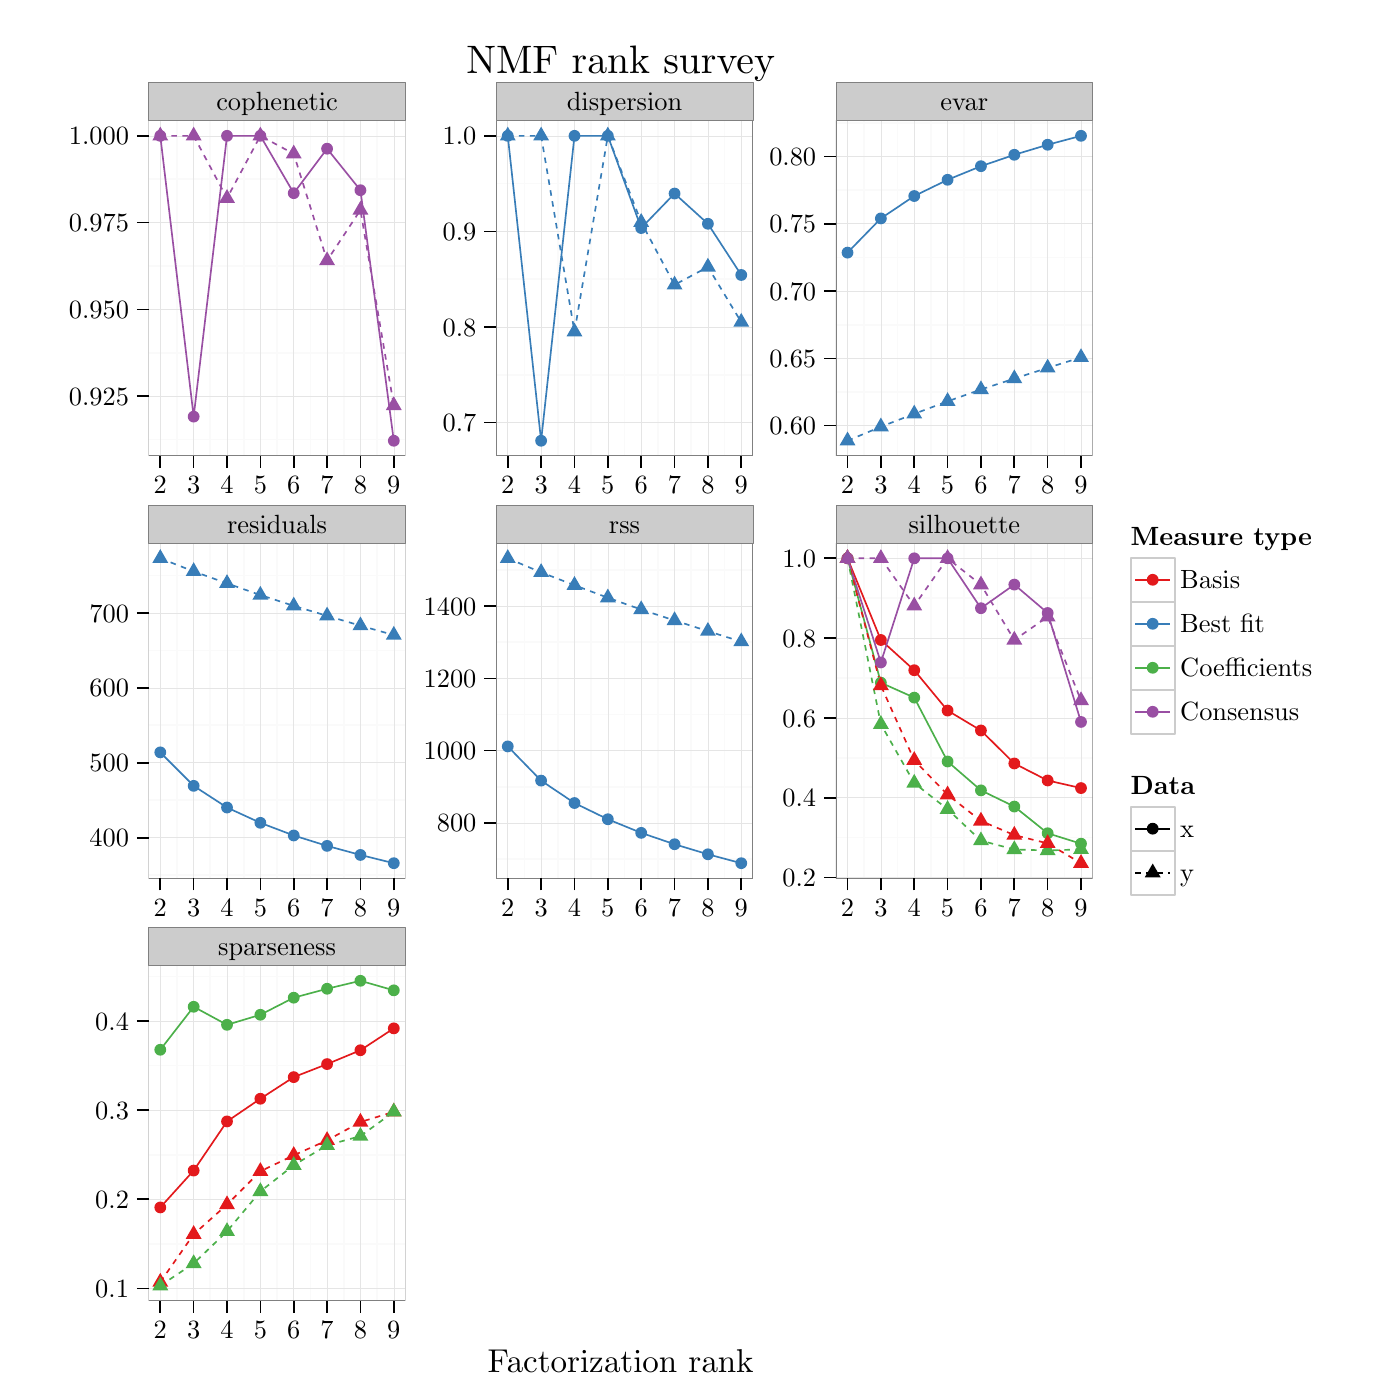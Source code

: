 % Created by tikzDevice version 0.7.0 on 2015-01-20 21:54:07
% !TEX encoding = UTF-8 Unicode
\documentclass[11pt]{memoir}
\nonstopmode

\usepackage{tikz}

\usepackage[active,tightpage,psfixbb]{preview}

\PreviewEnvironment{pgfpicture}

\setlength\PreviewBorder{0pt}

\usepackage{amsmath}
\newcommand{\SweaveOpts}[1]{}  % do not interfere with LaTeX
\newcommand{\SweaveInput}[1]{} % because they are not real TeX commands
\newcommand{\Sexpr}[1]{}       % will only be parsed by R


\usepackage{geometry}
\usepackage{amsmath}
\usepackage{lscape}
\geometry{verbose,tmargin=2.5cm,bmargin=2.5cm,lmargin=2.5cm,rmargin=2.5cm}


\begin{document}

\begin{tikzpicture}[x=1pt,y=1pt]
\definecolor[named]{fillColor}{rgb}{1.00,1.00,1.00}
\path[use as bounding box,fill=fillColor,fill opacity=0.00] (0,0) rectangle (505.89,505.89);
\begin{scope}
\path[clip] (  0.00,  0.00) rectangle (505.89,505.89);
\definecolor[named]{drawColor}{rgb}{1.00,1.00,1.00}
\definecolor[named]{fillColor}{rgb}{1.00,1.00,1.00}

\path[draw=drawColor,line width= 0.6pt,line join=round,line cap=round,fill=fillColor] (  0.00,  0.00) rectangle (505.89,505.89);
\end{scope}
\begin{scope}
\path[clip] ( 53.70,341.12) rectangle (146.51,462.31);
\definecolor[named]{fillColor}{rgb}{1.00,1.00,1.00}

\path[fill=fillColor] ( 53.70,341.12) rectangle (146.51,462.31);
\definecolor[named]{drawColor}{rgb}{0.98,0.98,0.98}

\path[draw=drawColor,line width= 0.6pt,line join=round] ( 53.70,347.02) --
	(146.51,347.02);

\path[draw=drawColor,line width= 0.6pt,line join=round] ( 53.70,378.39) --
	(146.51,378.39);

\path[draw=drawColor,line width= 0.6pt,line join=round] ( 53.70,409.75) --
	(146.51,409.75);

\path[draw=drawColor,line width= 0.6pt,line join=round] ( 53.70,441.12) --
	(146.51,441.12);

\path[draw=drawColor,line width= 0.6pt,line join=round] ( 63.95,341.12) --
	( 63.95,462.31);

\path[draw=drawColor,line width= 0.6pt,line join=round] ( 76.00,341.12) --
	( 76.00,462.31);

\path[draw=drawColor,line width= 0.6pt,line join=round] ( 88.06,341.12) --
	( 88.06,462.31);

\path[draw=drawColor,line width= 0.6pt,line join=round] (100.11,341.12) --
	(100.11,462.31);

\path[draw=drawColor,line width= 0.6pt,line join=round] (112.16,341.12) --
	(112.16,462.31);

\path[draw=drawColor,line width= 0.6pt,line join=round] (124.22,341.12) --
	(124.22,462.31);

\path[draw=drawColor,line width= 0.6pt,line join=round] (136.27,341.12) --
	(136.27,462.31);
\definecolor[named]{drawColor}{rgb}{0.90,0.90,0.90}

\path[draw=drawColor,line width= 0.2pt,line join=round] ( 53.70,362.70) --
	(146.51,362.70);

\path[draw=drawColor,line width= 0.2pt,line join=round] ( 53.70,394.07) --
	(146.51,394.07);

\path[draw=drawColor,line width= 0.2pt,line join=round] ( 53.70,425.44) --
	(146.51,425.44);

\path[draw=drawColor,line width= 0.2pt,line join=round] ( 53.70,456.80) --
	(146.51,456.80);

\path[draw=drawColor,line width= 0.2pt,line join=round] ( 57.92,341.12) --
	( 57.92,462.31);

\path[draw=drawColor,line width= 0.2pt,line join=round] ( 69.98,341.12) --
	( 69.98,462.31);

\path[draw=drawColor,line width= 0.2pt,line join=round] ( 82.03,341.12) --
	( 82.03,462.31);

\path[draw=drawColor,line width= 0.2pt,line join=round] ( 94.08,341.12) --
	( 94.08,462.31);

\path[draw=drawColor,line width= 0.2pt,line join=round] (106.14,341.12) --
	(106.14,462.31);

\path[draw=drawColor,line width= 0.2pt,line join=round] (118.19,341.12) --
	(118.19,462.31);

\path[draw=drawColor,line width= 0.2pt,line join=round] (130.24,341.12) --
	(130.24,462.31);

\path[draw=drawColor,line width= 0.2pt,line join=round] (142.30,341.12) --
	(142.30,462.31);
\definecolor[named]{drawColor}{rgb}{0.60,0.31,0.64}

\path[draw=drawColor,line width= 0.6pt,line join=round] ( 57.92,456.80) --
	( 69.98,355.34) --
	( 82.03,456.80) --
	( 94.08,456.80) --
	(106.14,436.08) --
	(118.19,452.15) --
	(130.24,437.15) --
	(142.30,346.62);

\path[draw=drawColor,line width= 0.6pt,dash pattern=on 2pt off 2pt ,line join=round] ( 57.92,456.80) --
	( 69.98,456.80) --
	( 82.03,434.25) --
	( 94.08,456.80) --
	(106.14,450.30) --
	(118.19,411.73) --
	(130.24,429.99) --
	(142.30,359.37);
\definecolor[named]{fillColor}{rgb}{0.60,0.31,0.64}

\path[fill=fillColor] ( 57.92,456.80) circle (  2.13);

\path[fill=fillColor] ( 69.98,355.34) circle (  2.13);

\path[fill=fillColor] ( 82.03,456.80) circle (  2.13);

\path[fill=fillColor] ( 94.08,456.80) circle (  2.13);

\path[fill=fillColor] (106.14,436.08) circle (  2.13);

\path[fill=fillColor] (118.19,452.15) circle (  2.13);

\path[fill=fillColor] (130.24,437.15) circle (  2.13);

\path[fill=fillColor] (142.30,346.62) circle (  2.13);

\path[fill=fillColor] ( 57.92,460.12) --
	( 60.80,455.14) --
	( 55.05,455.14) --
	cycle;

\path[fill=fillColor] ( 69.98,460.12) --
	( 72.85,455.14) --
	( 67.10,455.14) --
	cycle;

\path[fill=fillColor] ( 82.03,437.57) --
	( 84.90,432.59) --
	( 79.15,432.59) --
	cycle;

\path[fill=fillColor] ( 94.08,460.12) --
	( 96.96,455.14) --
	( 91.21,455.14) --
	cycle;

\path[fill=fillColor] (106.14,453.62) --
	(109.01,448.64) --
	(103.26,448.64) --
	cycle;

\path[fill=fillColor] (118.19,415.05) --
	(121.06,410.07) --
	(115.31,410.07) --
	cycle;

\path[fill=fillColor] (130.24,433.31) --
	(133.12,428.33) --
	(127.37,428.33) --
	cycle;

\path[fill=fillColor] (142.30,362.69) --
	(145.17,357.71) --
	(139.42,357.71) --
	cycle;
\definecolor[named]{drawColor}{rgb}{0.50,0.50,0.50}

\path[draw=drawColor,line width= 0.6pt,line join=round,line cap=round] ( 53.70,341.12) rectangle (146.51,462.31);
\end{scope}
\begin{scope}
\path[clip] (179.26,341.12) rectangle (272.07,462.31);
\definecolor[named]{fillColor}{rgb}{1.00,1.00,1.00}

\path[fill=fillColor] (179.26,341.12) rectangle (272.07,462.31);
\definecolor[named]{drawColor}{rgb}{0.98,0.98,0.98}

\path[draw=drawColor,line width= 0.6pt,line join=round] (179.26,370.45) --
	(272.07,370.45);

\path[draw=drawColor,line width= 0.6pt,line join=round] (179.26,404.99) --
	(272.07,404.99);

\path[draw=drawColor,line width= 0.6pt,line join=round] (179.26,439.53) --
	(272.07,439.53);

\path[draw=drawColor,line width= 0.6pt,line join=round] (189.51,341.12) --
	(189.51,462.31);

\path[draw=drawColor,line width= 0.6pt,line join=round] (201.56,341.12) --
	(201.56,462.31);

\path[draw=drawColor,line width= 0.6pt,line join=round] (213.61,341.12) --
	(213.61,462.31);

\path[draw=drawColor,line width= 0.6pt,line join=round] (225.67,341.12) --
	(225.67,462.31);

\path[draw=drawColor,line width= 0.6pt,line join=round] (237.72,341.12) --
	(237.72,462.31);

\path[draw=drawColor,line width= 0.6pt,line join=round] (249.77,341.12) --
	(249.77,462.31);

\path[draw=drawColor,line width= 0.6pt,line join=round] (261.83,341.12) --
	(261.83,462.31);
\definecolor[named]{drawColor}{rgb}{0.90,0.90,0.90}

\path[draw=drawColor,line width= 0.2pt,line join=round] (179.26,353.18) --
	(272.07,353.18);

\path[draw=drawColor,line width= 0.2pt,line join=round] (179.26,387.72) --
	(272.07,387.72);

\path[draw=drawColor,line width= 0.2pt,line join=round] (179.26,422.26) --
	(272.07,422.26);

\path[draw=drawColor,line width= 0.2pt,line join=round] (179.26,456.80) --
	(272.07,456.80);

\path[draw=drawColor,line width= 0.2pt,line join=round] (183.48,341.12) --
	(183.48,462.31);

\path[draw=drawColor,line width= 0.2pt,line join=round] (195.53,341.12) --
	(195.53,462.31);

\path[draw=drawColor,line width= 0.2pt,line join=round] (207.59,341.12) --
	(207.59,462.31);

\path[draw=drawColor,line width= 0.2pt,line join=round] (219.64,341.12) --
	(219.64,462.31);

\path[draw=drawColor,line width= 0.2pt,line join=round] (231.69,341.12) --
	(231.69,462.31);

\path[draw=drawColor,line width= 0.2pt,line join=round] (243.75,341.12) --
	(243.75,462.31);

\path[draw=drawColor,line width= 0.2pt,line join=round] (255.80,341.12) --
	(255.80,462.31);

\path[draw=drawColor,line width= 0.2pt,line join=round] (267.85,341.12) --
	(267.85,462.31);
\definecolor[named]{drawColor}{rgb}{0.22,0.49,0.72}

\path[draw=drawColor,line width= 0.6pt,line join=round] (183.48,456.80) --
	(195.53,346.62) --
	(207.59,456.80) --
	(219.64,456.80) --
	(231.69,423.48) --
	(243.75,435.95) --
	(255.80,425.02) --
	(267.85,406.52);

\path[draw=drawColor,line width= 0.6pt,dash pattern=on 2pt off 2pt ,line join=round] (183.48,456.80) --
	(195.53,456.80) --
	(207.59,385.99) --
	(219.64,456.80) --
	(231.69,425.58) --
	(243.75,402.95) --
	(255.80,409.43) --
	(267.85,389.49);
\definecolor[named]{fillColor}{rgb}{0.22,0.49,0.72}

\path[fill=fillColor] (183.48,456.80) circle (  2.13);

\path[fill=fillColor] (195.53,346.62) circle (  2.13);

\path[fill=fillColor] (207.59,456.80) circle (  2.13);

\path[fill=fillColor] (219.64,456.80) circle (  2.13);

\path[fill=fillColor] (231.69,423.48) circle (  2.13);

\path[fill=fillColor] (243.75,435.95) circle (  2.13);

\path[fill=fillColor] (255.80,425.02) circle (  2.13);

\path[fill=fillColor] (267.85,406.52) circle (  2.13);

\path[fill=fillColor] (183.48,460.12) --
	(186.36,455.14) --
	(180.61,455.14) --
	cycle;

\path[fill=fillColor] (195.53,460.12) --
	(198.41,455.14) --
	(192.66,455.14) --
	cycle;

\path[fill=fillColor] (207.59,389.31) --
	(210.46,384.33) --
	(204.71,384.33) --
	cycle;

\path[fill=fillColor] (219.64,460.12) --
	(222.52,455.14) --
	(216.77,455.14) --
	cycle;

\path[fill=fillColor] (231.69,428.90) --
	(234.57,423.92) --
	(228.82,423.92) --
	cycle;

\path[fill=fillColor] (243.75,406.27) --
	(246.62,401.29) --
	(240.87,401.29) --
	cycle;

\path[fill=fillColor] (255.80,412.75) --
	(258.68,407.77) --
	(252.93,407.77) --
	cycle;

\path[fill=fillColor] (267.85,392.81) --
	(270.73,387.83) --
	(264.98,387.83) --
	cycle;
\definecolor[named]{drawColor}{rgb}{0.50,0.50,0.50}

\path[draw=drawColor,line width= 0.6pt,line join=round,line cap=round] (179.26,341.12) rectangle (272.07,462.31);
\end{scope}
\begin{scope}
\path[clip] (302.03,341.12) rectangle (394.84,462.31);
\definecolor[named]{fillColor}{rgb}{1.00,1.00,1.00}

\path[fill=fillColor] (302.03,341.12) rectangle (394.84,462.31);
\definecolor[named]{drawColor}{rgb}{0.98,0.98,0.98}

\path[draw=drawColor,line width= 0.6pt,line join=round] (302.03,364.23) --
	(394.84,364.23);

\path[draw=drawColor,line width= 0.6pt,line join=round] (302.03,388.56) --
	(394.84,388.56);

\path[draw=drawColor,line width= 0.6pt,line join=round] (302.03,412.89) --
	(394.84,412.89);

\path[draw=drawColor,line width= 0.6pt,line join=round] (302.03,437.21) --
	(394.84,437.21);

\path[draw=drawColor,line width= 0.6pt,line join=round] (302.03,461.54) --
	(394.84,461.54);

\path[draw=drawColor,line width= 0.6pt,line join=round] (312.28,341.12) --
	(312.28,462.31);

\path[draw=drawColor,line width= 0.6pt,line join=round] (324.33,341.12) --
	(324.33,462.31);

\path[draw=drawColor,line width= 0.6pt,line join=round] (336.38,341.12) --
	(336.38,462.31);

\path[draw=drawColor,line width= 0.6pt,line join=round] (348.44,341.12) --
	(348.44,462.31);

\path[draw=drawColor,line width= 0.6pt,line join=round] (360.49,341.12) --
	(360.49,462.31);

\path[draw=drawColor,line width= 0.6pt,line join=round] (372.54,341.12) --
	(372.54,462.31);

\path[draw=drawColor,line width= 0.6pt,line join=round] (384.60,341.12) --
	(384.60,462.31);
\definecolor[named]{drawColor}{rgb}{0.90,0.90,0.90}

\path[draw=drawColor,line width= 0.2pt,line join=round] (302.03,352.07) --
	(394.84,352.07);

\path[draw=drawColor,line width= 0.2pt,line join=round] (302.03,376.40) --
	(394.84,376.40);

\path[draw=drawColor,line width= 0.2pt,line join=round] (302.03,400.72) --
	(394.84,400.72);

\path[draw=drawColor,line width= 0.2pt,line join=round] (302.03,425.05) --
	(394.84,425.05);

\path[draw=drawColor,line width= 0.2pt,line join=round] (302.03,449.38) --
	(394.84,449.38);

\path[draw=drawColor,line width= 0.2pt,line join=round] (306.25,341.12) --
	(306.25,462.31);

\path[draw=drawColor,line width= 0.2pt,line join=round] (318.30,341.12) --
	(318.30,462.31);

\path[draw=drawColor,line width= 0.2pt,line join=round] (330.36,341.12) --
	(330.36,462.31);

\path[draw=drawColor,line width= 0.2pt,line join=round] (342.41,341.12) --
	(342.41,462.31);

\path[draw=drawColor,line width= 0.2pt,line join=round] (354.46,341.12) --
	(354.46,462.31);

\path[draw=drawColor,line width= 0.2pt,line join=round] (366.52,341.12) --
	(366.52,462.31);

\path[draw=drawColor,line width= 0.2pt,line join=round] (378.57,341.12) --
	(378.57,462.31);

\path[draw=drawColor,line width= 0.2pt,line join=round] (390.62,341.12) --
	(390.62,462.31);
\definecolor[named]{drawColor}{rgb}{0.22,0.49,0.72}

\path[draw=drawColor,line width= 0.6pt,line join=round] (306.25,414.60) --
	(318.30,426.96) --
	(330.36,435.05) --
	(342.41,440.92) --
	(354.46,445.83) --
	(366.52,449.95) --
	(378.57,453.58) --
	(390.62,456.80);

\path[draw=drawColor,line width= 0.6pt,dash pattern=on 2pt off 2pt ,line join=round] (306.25,346.62) --
	(318.30,351.69) --
	(330.36,356.34) --
	(342.41,360.87) --
	(354.46,365.13) --
	(366.52,369.08) --
	(378.57,372.95) --
	(390.62,376.73);
\definecolor[named]{fillColor}{rgb}{0.22,0.49,0.72}

\path[fill=fillColor] (306.25,414.60) circle (  2.13);

\path[fill=fillColor] (318.30,426.96) circle (  2.13);

\path[fill=fillColor] (330.36,435.05) circle (  2.13);

\path[fill=fillColor] (342.41,440.92) circle (  2.13);

\path[fill=fillColor] (354.46,445.83) circle (  2.13);

\path[fill=fillColor] (366.52,449.95) circle (  2.13);

\path[fill=fillColor] (378.57,453.58) circle (  2.13);

\path[fill=fillColor] (390.62,456.80) circle (  2.13);

\path[fill=fillColor] (306.25,349.94) --
	(309.12,344.97) --
	(303.38,344.97) --
	cycle;

\path[fill=fillColor] (318.30,355.01) --
	(321.18,350.03) --
	(315.43,350.03) --
	cycle;

\path[fill=fillColor] (330.36,359.66) --
	(333.23,354.68) --
	(327.48,354.68) --
	cycle;

\path[fill=fillColor] (342.41,364.19) --
	(345.28,359.21) --
	(339.54,359.21) --
	cycle;

\path[fill=fillColor] (354.46,368.45) --
	(357.34,363.47) --
	(351.59,363.47) --
	cycle;

\path[fill=fillColor] (366.52,372.40) --
	(369.39,367.42) --
	(363.64,367.42) --
	cycle;

\path[fill=fillColor] (378.57,376.27) --
	(381.44,371.29) --
	(375.70,371.29) --
	cycle;

\path[fill=fillColor] (390.62,380.05) --
	(393.50,375.08) --
	(387.75,375.08) --
	cycle;
\definecolor[named]{drawColor}{rgb}{0.50,0.50,0.50}

\path[draw=drawColor,line width= 0.6pt,line join=round,line cap=round] (302.03,341.12) rectangle (394.84,462.31);
\end{scope}
\begin{scope}
\path[clip] ( 53.70,188.46) rectangle (146.51,309.65);
\definecolor[named]{fillColor}{rgb}{1.00,1.00,1.00}

\path[fill=fillColor] ( 53.70,188.46) rectangle (146.51,309.65);
\definecolor[named]{drawColor}{rgb}{0.98,0.98,0.98}

\path[draw=drawColor,line width= 0.6pt,line join=round] ( 53.70,189.65) --
	(146.51,189.65);

\path[draw=drawColor,line width= 0.6pt,line join=round] ( 53.70,216.72) --
	(146.51,216.72);

\path[draw=drawColor,line width= 0.6pt,line join=round] ( 53.70,243.80) --
	(146.51,243.80);

\path[draw=drawColor,line width= 0.6pt,line join=round] ( 53.70,270.87) --
	(146.51,270.87);

\path[draw=drawColor,line width= 0.6pt,line join=round] ( 53.70,297.95) --
	(146.51,297.95);

\path[draw=drawColor,line width= 0.6pt,line join=round] ( 63.95,188.46) --
	( 63.95,309.65);

\path[draw=drawColor,line width= 0.6pt,line join=round] ( 76.00,188.46) --
	( 76.00,309.65);

\path[draw=drawColor,line width= 0.6pt,line join=round] ( 88.06,188.46) --
	( 88.06,309.65);

\path[draw=drawColor,line width= 0.6pt,line join=round] (100.11,188.46) --
	(100.11,309.65);

\path[draw=drawColor,line width= 0.6pt,line join=round] (112.16,188.46) --
	(112.16,309.65);

\path[draw=drawColor,line width= 0.6pt,line join=round] (124.22,188.46) --
	(124.22,309.65);

\path[draw=drawColor,line width= 0.6pt,line join=round] (136.27,188.46) --
	(136.27,309.65);
\definecolor[named]{drawColor}{rgb}{0.90,0.90,0.90}

\path[draw=drawColor,line width= 0.2pt,line join=round] ( 53.70,203.18) --
	(146.51,203.18);

\path[draw=drawColor,line width= 0.2pt,line join=round] ( 53.70,230.26) --
	(146.51,230.26);

\path[draw=drawColor,line width= 0.2pt,line join=round] ( 53.70,257.34) --
	(146.51,257.34);

\path[draw=drawColor,line width= 0.2pt,line join=round] ( 53.70,284.41) --
	(146.51,284.41);

\path[draw=drawColor,line width= 0.2pt,line join=round] ( 57.92,188.46) --
	( 57.92,309.65);

\path[draw=drawColor,line width= 0.2pt,line join=round] ( 69.98,188.46) --
	( 69.98,309.65);

\path[draw=drawColor,line width= 0.2pt,line join=round] ( 82.03,188.46) --
	( 82.03,309.65);

\path[draw=drawColor,line width= 0.2pt,line join=round] ( 94.08,188.46) --
	( 94.08,309.65);

\path[draw=drawColor,line width= 0.2pt,line join=round] (106.14,188.46) --
	(106.14,309.65);

\path[draw=drawColor,line width= 0.2pt,line join=round] (118.19,188.46) --
	(118.19,309.65);

\path[draw=drawColor,line width= 0.2pt,line join=round] (130.24,188.46) --
	(130.24,309.65);

\path[draw=drawColor,line width= 0.2pt,line join=round] (142.30,188.46) --
	(142.30,309.65);
\definecolor[named]{drawColor}{rgb}{0.22,0.49,0.72}

\path[draw=drawColor,line width= 0.6pt,line join=round] ( 57.92,234.02) --
	( 69.98,221.92) --
	( 82.03,214.09) --
	( 94.08,208.56) --
	(106.14,203.99) --
	(118.19,200.23) --
	(130.24,196.95) --
	(142.30,193.97);

\path[draw=drawColor,line width= 0.6pt,dash pattern=on 2pt off 2pt ,line join=round] ( 57.92,304.14) --
	( 69.98,299.41) --
	( 82.03,295.09) --
	( 94.08,290.87) --
	(106.14,286.96) --
	(118.19,283.36) --
	(130.24,279.81) --
	(142.30,276.41);
\definecolor[named]{fillColor}{rgb}{0.22,0.49,0.72}

\path[fill=fillColor] ( 57.92,234.02) circle (  2.13);

\path[fill=fillColor] ( 69.98,221.92) circle (  2.13);

\path[fill=fillColor] ( 82.03,214.09) circle (  2.13);

\path[fill=fillColor] ( 94.08,208.56) circle (  2.13);

\path[fill=fillColor] (106.14,203.99) circle (  2.13);

\path[fill=fillColor] (118.19,200.23) circle (  2.13);

\path[fill=fillColor] (130.24,196.95) circle (  2.13);

\path[fill=fillColor] (142.30,193.97) circle (  2.13);

\path[fill=fillColor] ( 57.92,307.46) --
	( 60.80,302.48) --
	( 55.05,302.48) --
	cycle;

\path[fill=fillColor] ( 69.98,302.73) --
	( 72.85,297.75) --
	( 67.10,297.75) --
	cycle;

\path[fill=fillColor] ( 82.03,298.41) --
	( 84.90,293.43) --
	( 79.15,293.43) --
	cycle;

\path[fill=fillColor] ( 94.08,294.19) --
	( 96.96,289.21) --
	( 91.21,289.21) --
	cycle;

\path[fill=fillColor] (106.14,290.28) --
	(109.01,285.30) --
	(103.26,285.30) --
	cycle;

\path[fill=fillColor] (118.19,286.68) --
	(121.06,281.70) --
	(115.31,281.70) --
	cycle;

\path[fill=fillColor] (130.24,283.13) --
	(133.12,278.15) --
	(127.37,278.15) --
	cycle;

\path[fill=fillColor] (142.30,279.73) --
	(145.17,274.75) --
	(139.42,274.75) --
	cycle;
\definecolor[named]{drawColor}{rgb}{0.50,0.50,0.50}

\path[draw=drawColor,line width= 0.6pt,line join=round,line cap=round] ( 53.70,188.46) rectangle (146.51,309.65);
\end{scope}
\begin{scope}
\path[clip] (179.26,188.46) rectangle (272.07,309.65);
\definecolor[named]{fillColor}{rgb}{1.00,1.00,1.00}

\path[fill=fillColor] (179.26,188.46) rectangle (272.07,309.65);
\definecolor[named]{drawColor}{rgb}{0.98,0.98,0.98}

\path[draw=drawColor,line width= 0.6pt,line join=round] (179.26,195.48) --
	(272.07,195.48);

\path[draw=drawColor,line width= 0.6pt,line join=round] (179.26,221.60) --
	(272.07,221.60);

\path[draw=drawColor,line width= 0.6pt,line join=round] (179.26,247.71) --
	(272.07,247.71);

\path[draw=drawColor,line width= 0.6pt,line join=round] (179.26,273.83) --
	(272.07,273.83);

\path[draw=drawColor,line width= 0.6pt,line join=round] (179.26,299.94) --
	(272.07,299.94);

\path[draw=drawColor,line width= 0.6pt,line join=round] (189.51,188.46) --
	(189.51,309.65);

\path[draw=drawColor,line width= 0.6pt,line join=round] (201.56,188.46) --
	(201.56,309.65);

\path[draw=drawColor,line width= 0.6pt,line join=round] (213.61,188.46) --
	(213.61,309.65);

\path[draw=drawColor,line width= 0.6pt,line join=round] (225.67,188.46) --
	(225.67,309.65);

\path[draw=drawColor,line width= 0.6pt,line join=round] (237.72,188.46) --
	(237.72,309.65);

\path[draw=drawColor,line width= 0.6pt,line join=round] (249.77,188.46) --
	(249.77,309.65);

\path[draw=drawColor,line width= 0.6pt,line join=round] (261.83,188.46) --
	(261.83,309.65);
\definecolor[named]{drawColor}{rgb}{0.90,0.90,0.90}

\path[draw=drawColor,line width= 0.2pt,line join=round] (179.26,208.54) --
	(272.07,208.54);

\path[draw=drawColor,line width= 0.2pt,line join=round] (179.26,234.65) --
	(272.07,234.65);

\path[draw=drawColor,line width= 0.2pt,line join=round] (179.26,260.77) --
	(272.07,260.77);

\path[draw=drawColor,line width= 0.2pt,line join=round] (179.26,286.88) --
	(272.07,286.88);

\path[draw=drawColor,line width= 0.2pt,line join=round] (183.48,188.46) --
	(183.48,309.65);

\path[draw=drawColor,line width= 0.2pt,line join=round] (195.53,188.46) --
	(195.53,309.65);

\path[draw=drawColor,line width= 0.2pt,line join=round] (207.59,188.46) --
	(207.59,309.65);

\path[draw=drawColor,line width= 0.2pt,line join=round] (219.64,188.46) --
	(219.64,309.65);

\path[draw=drawColor,line width= 0.2pt,line join=round] (231.69,188.46) --
	(231.69,309.65);

\path[draw=drawColor,line width= 0.2pt,line join=round] (243.75,188.46) --
	(243.75,309.65);

\path[draw=drawColor,line width= 0.2pt,line join=round] (255.80,188.46) --
	(255.80,309.65);

\path[draw=drawColor,line width= 0.2pt,line join=round] (267.85,188.46) --
	(267.85,309.65);
\definecolor[named]{drawColor}{rgb}{0.22,0.49,0.72}

\path[draw=drawColor,line width= 0.6pt,line join=round] (183.48,236.17) --
	(195.53,223.81) --
	(207.59,215.71) --
	(219.64,209.85) --
	(231.69,204.93) --
	(243.75,200.82) --
	(255.80,197.19) --
	(267.85,193.97);

\path[draw=drawColor,line width= 0.6pt,dash pattern=on 2pt off 2pt ,line join=round] (183.48,304.14) --
	(195.53,299.07) --
	(207.59,294.42) --
	(219.64,289.90) --
	(231.69,285.63) --
	(243.75,281.69) --
	(255.80,277.82) --
	(267.85,274.03);
\definecolor[named]{fillColor}{rgb}{0.22,0.49,0.72}

\path[fill=fillColor] (183.48,236.17) circle (  2.13);

\path[fill=fillColor] (195.53,223.81) circle (  2.13);

\path[fill=fillColor] (207.59,215.71) circle (  2.13);

\path[fill=fillColor] (219.64,209.85) circle (  2.13);

\path[fill=fillColor] (231.69,204.93) circle (  2.13);

\path[fill=fillColor] (243.75,200.82) circle (  2.13);

\path[fill=fillColor] (255.80,197.19) circle (  2.13);

\path[fill=fillColor] (267.85,193.97) circle (  2.13);

\path[fill=fillColor] (183.48,307.46) --
	(186.36,302.48) --
	(180.61,302.48) --
	cycle;

\path[fill=fillColor] (195.53,302.39) --
	(198.41,297.42) --
	(192.66,297.42) --
	cycle;

\path[fill=fillColor] (207.59,297.74) --
	(210.46,292.77) --
	(204.71,292.77) --
	cycle;

\path[fill=fillColor] (219.64,293.22) --
	(222.52,288.24) --
	(216.77,288.24) --
	cycle;

\path[fill=fillColor] (231.69,288.95) --
	(234.57,283.98) --
	(228.82,283.98) --
	cycle;

\path[fill=fillColor] (243.75,285.01) --
	(246.62,280.03) --
	(240.87,280.03) --
	cycle;

\path[fill=fillColor] (255.80,281.13) --
	(258.68,276.16) --
	(252.93,276.16) --
	cycle;

\path[fill=fillColor] (267.85,277.35) --
	(270.73,272.37) --
	(264.98,272.37) --
	cycle;
\definecolor[named]{drawColor}{rgb}{0.50,0.50,0.50}

\path[draw=drawColor,line width= 0.6pt,line join=round,line cap=round] (179.26,188.46) rectangle (272.07,309.65);
\end{scope}
\begin{scope}
\path[clip] (302.03,188.46) rectangle (394.84,309.65);
\definecolor[named]{fillColor}{rgb}{1.00,1.00,1.00}

\path[fill=fillColor] (302.03,188.46) rectangle (394.84,309.65);
\definecolor[named]{drawColor}{rgb}{0.98,0.98,0.98}

\path[draw=drawColor,line width= 0.6pt,line join=round] (302.03,203.20) --
	(394.84,203.20);

\path[draw=drawColor,line width= 0.6pt,line join=round] (302.03,232.04) --
	(394.84,232.04);

\path[draw=drawColor,line width= 0.6pt,line join=round] (302.03,260.88) --
	(394.84,260.88);

\path[draw=drawColor,line width= 0.6pt,line join=round] (302.03,289.72) --
	(394.84,289.72);

\path[draw=drawColor,line width= 0.6pt,line join=round] (312.28,188.46) --
	(312.28,309.65);

\path[draw=drawColor,line width= 0.6pt,line join=round] (324.33,188.46) --
	(324.33,309.65);

\path[draw=drawColor,line width= 0.6pt,line join=round] (336.38,188.46) --
	(336.38,309.65);

\path[draw=drawColor,line width= 0.6pt,line join=round] (348.44,188.46) --
	(348.44,309.65);

\path[draw=drawColor,line width= 0.6pt,line join=round] (360.49,188.46) --
	(360.49,309.65);

\path[draw=drawColor,line width= 0.6pt,line join=round] (372.54,188.46) --
	(372.54,309.65);

\path[draw=drawColor,line width= 0.6pt,line join=round] (384.60,188.46) --
	(384.60,309.65);
\definecolor[named]{drawColor}{rgb}{0.90,0.90,0.90}

\path[draw=drawColor,line width= 0.2pt,line join=round] (302.03,188.77) --
	(394.84,188.77);

\path[draw=drawColor,line width= 0.2pt,line join=round] (302.03,217.62) --
	(394.84,217.62);

\path[draw=drawColor,line width= 0.2pt,line join=round] (302.03,246.46) --
	(394.84,246.46);

\path[draw=drawColor,line width= 0.2pt,line join=round] (302.03,275.30) --
	(394.84,275.30);

\path[draw=drawColor,line width= 0.2pt,line join=round] (302.03,304.14) --
	(394.84,304.14);

\path[draw=drawColor,line width= 0.2pt,line join=round] (306.25,188.46) --
	(306.25,309.65);

\path[draw=drawColor,line width= 0.2pt,line join=round] (318.30,188.46) --
	(318.30,309.65);

\path[draw=drawColor,line width= 0.2pt,line join=round] (330.36,188.46) --
	(330.36,309.65);

\path[draw=drawColor,line width= 0.2pt,line join=round] (342.41,188.46) --
	(342.41,309.65);

\path[draw=drawColor,line width= 0.2pt,line join=round] (354.46,188.46) --
	(354.46,309.65);

\path[draw=drawColor,line width= 0.2pt,line join=round] (366.52,188.46) --
	(366.52,309.65);

\path[draw=drawColor,line width= 0.2pt,line join=round] (378.57,188.46) --
	(378.57,309.65);

\path[draw=drawColor,line width= 0.2pt,line join=round] (390.62,188.46) --
	(390.62,309.65);
\definecolor[named]{drawColor}{rgb}{0.89,0.10,0.11}

\path[draw=drawColor,line width= 0.6pt,line join=round] (306.25,304.14) --
	(318.30,274.62) --
	(330.36,263.70) --
	(342.41,249.13) --
	(354.46,241.93) --
	(366.52,230.00) --
	(378.57,223.86) --
	(390.62,221.12);
\definecolor[named]{drawColor}{rgb}{0.30,0.69,0.29}

\path[draw=drawColor,line width= 0.6pt,line join=round] (306.25,304.14) --
	(318.30,259.19) --
	(330.36,253.80) --
	(342.41,230.72) --
	(354.46,220.29) --
	(366.52,214.44) --
	(378.57,204.79) --
	(390.62,201.02);
\definecolor[named]{drawColor}{rgb}{0.60,0.31,0.64}

\path[draw=drawColor,line width= 0.6pt,line join=round] (306.25,304.14) --
	(318.30,266.51) --
	(330.36,304.14) --
	(342.41,304.14) --
	(354.46,286.11) --
	(366.52,294.64) --
	(378.57,284.38) --
	(390.62,245.01);
\definecolor[named]{drawColor}{rgb}{0.89,0.10,0.11}

\path[draw=drawColor,line width= 0.6pt,dash pattern=on 2pt off 2pt ,line join=round] (306.25,304.14) --
	(318.30,258.19) --
	(330.36,231.16) --
	(342.41,218.72) --
	(354.46,209.24) --
	(366.52,204.13) --
	(378.57,201.13) --
	(390.62,193.97);
\definecolor[named]{drawColor}{rgb}{0.30,0.69,0.29}

\path[draw=drawColor,line width= 0.6pt,dash pattern=on 2pt off 2pt ,line join=round] (306.25,304.14) --
	(318.30,244.19) --
	(330.36,222.93) --
	(342.41,213.46) --
	(354.46,202.13) --
	(366.52,198.93) --
	(378.57,198.57) --
	(390.62,198.96);
\definecolor[named]{drawColor}{rgb}{0.60,0.31,0.64}

\path[draw=drawColor,line width= 0.6pt,dash pattern=on 2pt off 2pt ,line join=round] (306.25,304.14) --
	(318.30,304.14) --
	(330.36,286.98) --
	(342.41,304.14) --
	(354.46,294.59) --
	(366.52,274.64) --
	(378.57,282.99) --
	(390.62,252.76);
\definecolor[named]{fillColor}{rgb}{0.30,0.69,0.29}

\path[fill=fillColor] (306.25,304.14) circle (  2.13);

\path[fill=fillColor] (318.30,259.19) circle (  2.13);

\path[fill=fillColor] (330.36,253.80) circle (  2.13);

\path[fill=fillColor] (342.41,230.72) circle (  2.13);

\path[fill=fillColor] (354.46,220.29) circle (  2.13);

\path[fill=fillColor] (366.52,214.44) circle (  2.13);

\path[fill=fillColor] (378.57,204.79) circle (  2.13);

\path[fill=fillColor] (390.62,201.02) circle (  2.13);
\definecolor[named]{fillColor}{rgb}{0.89,0.10,0.11}

\path[fill=fillColor] (306.25,304.14) circle (  2.13);

\path[fill=fillColor] (318.30,274.62) circle (  2.13);

\path[fill=fillColor] (330.36,263.70) circle (  2.13);

\path[fill=fillColor] (342.41,249.13) circle (  2.13);

\path[fill=fillColor] (354.46,241.93) circle (  2.13);

\path[fill=fillColor] (366.52,230.00) circle (  2.13);

\path[fill=fillColor] (378.57,223.86) circle (  2.13);

\path[fill=fillColor] (390.62,221.12) circle (  2.13);
\definecolor[named]{fillColor}{rgb}{0.60,0.31,0.64}

\path[fill=fillColor] (306.25,304.14) circle (  2.13);

\path[fill=fillColor] (318.30,266.51) circle (  2.13);

\path[fill=fillColor] (330.36,304.14) circle (  2.13);

\path[fill=fillColor] (342.41,304.14) circle (  2.13);

\path[fill=fillColor] (354.46,286.11) circle (  2.13);

\path[fill=fillColor] (366.52,294.64) circle (  2.13);

\path[fill=fillColor] (378.57,284.38) circle (  2.13);

\path[fill=fillColor] (390.62,245.01) circle (  2.13);
\definecolor[named]{fillColor}{rgb}{0.30,0.69,0.29}

\path[fill=fillColor] (306.25,307.46) --
	(309.12,302.48) --
	(303.38,302.48) --
	cycle;

\path[fill=fillColor] (318.30,247.51) --
	(321.18,242.53) --
	(315.43,242.53) --
	cycle;

\path[fill=fillColor] (330.36,226.25) --
	(333.23,221.27) --
	(327.48,221.27) --
	cycle;

\path[fill=fillColor] (342.41,216.78) --
	(345.28,211.81) --
	(339.54,211.81) --
	cycle;

\path[fill=fillColor] (354.46,205.45) --
	(357.34,200.47) --
	(351.59,200.47) --
	cycle;

\path[fill=fillColor] (366.52,202.25) --
	(369.39,197.27) --
	(363.64,197.27) --
	cycle;

\path[fill=fillColor] (378.57,201.89) --
	(381.44,196.91) --
	(375.70,196.91) --
	cycle;

\path[fill=fillColor] (390.62,202.28) --
	(393.50,197.30) --
	(387.75,197.30) --
	cycle;
\definecolor[named]{fillColor}{rgb}{0.89,0.10,0.11}

\path[fill=fillColor] (306.25,307.46) --
	(309.12,302.48) --
	(303.38,302.48) --
	cycle;

\path[fill=fillColor] (318.30,261.51) --
	(321.18,256.53) --
	(315.43,256.53) --
	cycle;

\path[fill=fillColor] (330.36,234.48) --
	(333.23,229.51) --
	(327.48,229.51) --
	cycle;

\path[fill=fillColor] (342.41,222.04) --
	(345.28,217.06) --
	(339.54,217.06) --
	cycle;

\path[fill=fillColor] (354.46,212.56) --
	(357.34,207.58) --
	(351.59,207.58) --
	cycle;

\path[fill=fillColor] (366.52,207.45) --
	(369.39,202.47) --
	(363.64,202.47) --
	cycle;

\path[fill=fillColor] (378.57,204.45) --
	(381.44,199.47) --
	(375.70,199.47) --
	cycle;

\path[fill=fillColor] (390.62,197.28) --
	(393.50,192.31) --
	(387.75,192.31) --
	cycle;
\definecolor[named]{fillColor}{rgb}{0.60,0.31,0.64}

\path[fill=fillColor] (306.25,307.46) --
	(309.12,302.48) --
	(303.38,302.48) --
	cycle;

\path[fill=fillColor] (318.30,307.46) --
	(321.18,302.48) --
	(315.43,302.48) --
	cycle;

\path[fill=fillColor] (330.36,290.30) --
	(333.23,285.32) --
	(327.48,285.32) --
	cycle;

\path[fill=fillColor] (342.41,307.46) --
	(345.28,302.48) --
	(339.54,302.48) --
	cycle;

\path[fill=fillColor] (354.46,297.91) --
	(357.34,292.93) --
	(351.59,292.93) --
	cycle;

\path[fill=fillColor] (366.52,277.96) --
	(369.39,272.98) --
	(363.64,272.98) --
	cycle;

\path[fill=fillColor] (378.57,286.31) --
	(381.44,281.33) --
	(375.70,281.33) --
	cycle;

\path[fill=fillColor] (390.62,256.07) --
	(393.50,251.10) --
	(387.75,251.10) --
	cycle;
\definecolor[named]{drawColor}{rgb}{0.50,0.50,0.50}

\path[draw=drawColor,line width= 0.6pt,line join=round,line cap=round] (302.03,188.46) rectangle (394.84,309.65);
\end{scope}
\begin{scope}
\path[clip] ( 53.70, 35.80) rectangle (146.51,156.99);
\definecolor[named]{fillColor}{rgb}{1.00,1.00,1.00}

\path[fill=fillColor] ( 53.70, 35.80) rectangle (146.51,156.99);
\definecolor[named]{drawColor}{rgb}{0.98,0.98,0.98}

\path[draw=drawColor,line width= 0.6pt,line join=round] ( 53.70, 56.41) --
	(146.51, 56.41);

\path[draw=drawColor,line width= 0.6pt,line join=round] ( 53.70, 88.63) --
	(146.51, 88.63);

\path[draw=drawColor,line width= 0.6pt,line join=round] ( 53.70,120.85) --
	(146.51,120.85);

\path[draw=drawColor,line width= 0.6pt,line join=round] ( 53.70,153.07) --
	(146.51,153.07);

\path[draw=drawColor,line width= 0.6pt,line join=round] ( 63.95, 35.80) --
	( 63.95,156.99);

\path[draw=drawColor,line width= 0.6pt,line join=round] ( 76.00, 35.80) --
	( 76.00,156.99);

\path[draw=drawColor,line width= 0.6pt,line join=round] ( 88.06, 35.80) --
	( 88.06,156.99);

\path[draw=drawColor,line width= 0.6pt,line join=round] (100.11, 35.80) --
	(100.11,156.99);

\path[draw=drawColor,line width= 0.6pt,line join=round] (112.16, 35.80) --
	(112.16,156.99);

\path[draw=drawColor,line width= 0.6pt,line join=round] (124.22, 35.80) --
	(124.22,156.99);

\path[draw=drawColor,line width= 0.6pt,line join=round] (136.27, 35.80) --
	(136.27,156.99);
\definecolor[named]{drawColor}{rgb}{0.90,0.90,0.90}

\path[draw=drawColor,line width= 0.2pt,line join=round] ( 53.70, 40.30) --
	(146.51, 40.30);

\path[draw=drawColor,line width= 0.2pt,line join=round] ( 53.70, 72.52) --
	(146.51, 72.52);

\path[draw=drawColor,line width= 0.2pt,line join=round] ( 53.70,104.74) --
	(146.51,104.74);

\path[draw=drawColor,line width= 0.2pt,line join=round] ( 53.70,136.96) --
	(146.51,136.96);

\path[draw=drawColor,line width= 0.2pt,line join=round] ( 57.92, 35.80) --
	( 57.92,156.99);

\path[draw=drawColor,line width= 0.2pt,line join=round] ( 69.98, 35.80) --
	( 69.98,156.99);

\path[draw=drawColor,line width= 0.2pt,line join=round] ( 82.03, 35.80) --
	( 82.03,156.99);

\path[draw=drawColor,line width= 0.2pt,line join=round] ( 94.08, 35.80) --
	( 94.08,156.99);

\path[draw=drawColor,line width= 0.2pt,line join=round] (106.14, 35.80) --
	(106.14,156.99);

\path[draw=drawColor,line width= 0.2pt,line join=round] (118.19, 35.80) --
	(118.19,156.99);

\path[draw=drawColor,line width= 0.2pt,line join=round] (130.24, 35.80) --
	(130.24,156.99);

\path[draw=drawColor,line width= 0.2pt,line join=round] (142.30, 35.80) --
	(142.30,156.99);
\definecolor[named]{drawColor}{rgb}{0.89,0.10,0.11}

\path[draw=drawColor,line width= 0.6pt,line join=round] ( 57.92, 69.58) --
	( 69.98, 82.91) --
	( 82.03,100.66) --
	( 94.08,108.86) --
	(106.14,116.67) --
	(118.19,121.38) --
	(130.24,126.38) --
	(142.30,134.29);
\definecolor[named]{drawColor}{rgb}{0.30,0.69,0.29}

\path[draw=drawColor,line width= 0.6pt,line join=round] ( 57.92,126.56) --
	( 69.98,142.09) --
	( 82.03,135.57) --
	( 94.08,139.20) --
	(106.14,145.37) --
	(118.19,148.60) --
	(130.24,151.48) --
	(142.30,148.03);
\definecolor[named]{drawColor}{rgb}{0.89,0.10,0.11}

\path[draw=drawColor,line width= 0.6pt,dash pattern=on 2pt off 2pt ,line join=round] ( 57.92, 42.62) --
	( 69.98, 59.88) --
	( 82.03, 70.61) --
	( 94.08, 82.64) --
	(106.14, 88.42) --
	(118.19, 93.82) --
	(130.24,100.44) --
	(142.30,104.13);
\definecolor[named]{drawColor}{rgb}{0.30,0.69,0.29}

\path[draw=drawColor,line width= 0.6pt,dash pattern=on 2pt off 2pt ,line join=round] ( 57.92, 41.31) --
	( 69.98, 49.33) --
	( 82.03, 60.94) --
	( 94.08, 75.36) --
	(106.14, 84.84) --
	(118.19, 92.05) --
	(130.24, 95.35) --
	(142.30,104.15);
\definecolor[named]{fillColor}{rgb}{0.89,0.10,0.11}

\path[fill=fillColor] ( 57.92, 69.58) circle (  2.13);

\path[fill=fillColor] ( 69.98, 82.91) circle (  2.13);

\path[fill=fillColor] ( 82.03,100.66) circle (  2.13);

\path[fill=fillColor] ( 94.08,108.86) circle (  2.13);

\path[fill=fillColor] (106.14,116.67) circle (  2.13);

\path[fill=fillColor] (118.19,121.38) circle (  2.13);

\path[fill=fillColor] (130.24,126.38) circle (  2.13);

\path[fill=fillColor] (142.30,134.29) circle (  2.13);
\definecolor[named]{fillColor}{rgb}{0.30,0.69,0.29}

\path[fill=fillColor] ( 57.92,126.56) circle (  2.13);

\path[fill=fillColor] ( 69.98,142.09) circle (  2.13);

\path[fill=fillColor] ( 82.03,135.57) circle (  2.13);

\path[fill=fillColor] ( 94.08,139.20) circle (  2.13);

\path[fill=fillColor] (106.14,145.37) circle (  2.13);

\path[fill=fillColor] (118.19,148.60) circle (  2.13);

\path[fill=fillColor] (130.24,151.48) circle (  2.13);

\path[fill=fillColor] (142.30,148.03) circle (  2.13);
\definecolor[named]{fillColor}{rgb}{0.89,0.10,0.11}

\path[fill=fillColor] ( 57.92, 45.94) --
	( 60.80, 40.96) --
	( 55.05, 40.96) --
	cycle;

\path[fill=fillColor] ( 69.98, 63.20) --
	( 72.85, 58.22) --
	( 67.10, 58.22) --
	cycle;

\path[fill=fillColor] ( 82.03, 73.93) --
	( 84.90, 68.95) --
	( 79.15, 68.95) --
	cycle;

\path[fill=fillColor] ( 94.08, 85.95) --
	( 96.96, 80.98) --
	( 91.21, 80.98) --
	cycle;

\path[fill=fillColor] (106.14, 91.74) --
	(109.01, 86.76) --
	(103.26, 86.76) --
	cycle;

\path[fill=fillColor] (118.19, 97.14) --
	(121.06, 92.16) --
	(115.31, 92.16) --
	cycle;

\path[fill=fillColor] (130.24,103.76) --
	(133.12, 98.78) --
	(127.37, 98.78) --
	cycle;

\path[fill=fillColor] (142.30,107.45) --
	(145.17,102.47) --
	(139.42,102.47) --
	cycle;
\definecolor[named]{fillColor}{rgb}{0.30,0.69,0.29}

\path[fill=fillColor] ( 57.92, 44.62) --
	( 60.80, 39.65) --
	( 55.05, 39.65) --
	cycle;

\path[fill=fillColor] ( 69.98, 52.65) --
	( 72.85, 47.67) --
	( 67.10, 47.67) --
	cycle;

\path[fill=fillColor] ( 82.03, 64.25) --
	( 84.90, 59.28) --
	( 79.15, 59.28) --
	cycle;

\path[fill=fillColor] ( 94.08, 78.68) --
	( 96.96, 73.70) --
	( 91.21, 73.70) --
	cycle;

\path[fill=fillColor] (106.14, 88.16) --
	(109.01, 83.18) --
	(103.26, 83.18) --
	cycle;

\path[fill=fillColor] (118.19, 95.37) --
	(121.06, 90.39) --
	(115.31, 90.39) --
	cycle;

\path[fill=fillColor] (130.24, 98.67) --
	(133.12, 93.69) --
	(127.37, 93.69) --
	cycle;

\path[fill=fillColor] (142.30,107.46) --
	(145.17,102.49) --
	(139.42,102.49) --
	cycle;
\definecolor[named]{drawColor}{rgb}{0.50,0.50,0.50}

\path[draw=drawColor,line width= 0.6pt,line join=round,line cap=round] ( 53.70, 35.80) rectangle (146.51,156.99);
\end{scope}
\begin{scope}
\path[clip] (  0.00,  0.00) rectangle (505.89,505.89);
\definecolor[named]{drawColor}{rgb}{0.50,0.50,0.50}
\definecolor[named]{fillColor}{rgb}{0.80,0.80,0.80}

\path[draw=drawColor,line width= 0.2pt,line join=round,line cap=round,fill=fillColor] ( 53.70,462.31) rectangle (146.51,476.14);
\definecolor[named]{drawColor}{rgb}{0.00,0.00,0.00}

\node[text=drawColor,anchor=base,inner sep=0pt, outer sep=0pt, scale=  0.87] at (100.11,465.94) {cophenetic};
\end{scope}
\begin{scope}
\path[clip] (  0.00,  0.00) rectangle (505.89,505.89);
\definecolor[named]{drawColor}{rgb}{0.50,0.50,0.50}
\definecolor[named]{fillColor}{rgb}{0.80,0.80,0.80}

\path[draw=drawColor,line width= 0.2pt,line join=round,line cap=round,fill=fillColor] (179.26,462.31) rectangle (272.07,476.14);
\definecolor[named]{drawColor}{rgb}{0.00,0.00,0.00}

\node[text=drawColor,anchor=base,inner sep=0pt, outer sep=0pt, scale=  0.87] at (225.67,465.94) {dispersion};
\end{scope}
\begin{scope}
\path[clip] (  0.00,  0.00) rectangle (505.89,505.89);
\definecolor[named]{drawColor}{rgb}{0.50,0.50,0.50}
\definecolor[named]{fillColor}{rgb}{0.80,0.80,0.80}

\path[draw=drawColor,line width= 0.2pt,line join=round,line cap=round,fill=fillColor] (302.03,462.31) rectangle (394.84,476.14);
\definecolor[named]{drawColor}{rgb}{0.00,0.00,0.00}

\node[text=drawColor,anchor=base,inner sep=0pt, outer sep=0pt, scale=  0.87] at (348.44,465.94) {evar};
\end{scope}
\begin{scope}
\path[clip] (  0.00,  0.00) rectangle (505.89,505.89);
\definecolor[named]{drawColor}{rgb}{0.50,0.50,0.50}
\definecolor[named]{fillColor}{rgb}{0.80,0.80,0.80}

\path[draw=drawColor,line width= 0.2pt,line join=round,line cap=round,fill=fillColor] ( 53.70,309.65) rectangle (146.51,323.48);
\definecolor[named]{drawColor}{rgb}{0.00,0.00,0.00}

\node[text=drawColor,anchor=base,inner sep=0pt, outer sep=0pt, scale=  0.87] at (100.11,313.28) {residuals};
\end{scope}
\begin{scope}
\path[clip] (  0.00,  0.00) rectangle (505.89,505.89);
\definecolor[named]{drawColor}{rgb}{0.50,0.50,0.50}
\definecolor[named]{fillColor}{rgb}{0.80,0.80,0.80}

\path[draw=drawColor,line width= 0.2pt,line join=round,line cap=round,fill=fillColor] (179.26,309.65) rectangle (272.07,323.48);
\definecolor[named]{drawColor}{rgb}{0.00,0.00,0.00}

\node[text=drawColor,anchor=base,inner sep=0pt, outer sep=0pt, scale=  0.87] at (225.67,313.28) {rss};
\end{scope}
\begin{scope}
\path[clip] (  0.00,  0.00) rectangle (505.89,505.89);
\definecolor[named]{drawColor}{rgb}{0.50,0.50,0.50}
\definecolor[named]{fillColor}{rgb}{0.80,0.80,0.80}

\path[draw=drawColor,line width= 0.2pt,line join=round,line cap=round,fill=fillColor] (302.03,309.65) rectangle (394.84,323.48);
\definecolor[named]{drawColor}{rgb}{0.00,0.00,0.00}

\node[text=drawColor,anchor=base,inner sep=0pt, outer sep=0pt, scale=  0.87] at (348.44,313.28) {silhouette};
\end{scope}
\begin{scope}
\path[clip] (  0.00,  0.00) rectangle (505.89,505.89);
\definecolor[named]{drawColor}{rgb}{0.50,0.50,0.50}
\definecolor[named]{fillColor}{rgb}{0.80,0.80,0.80}

\path[draw=drawColor,line width= 0.2pt,line join=round,line cap=round,fill=fillColor] ( 53.70,156.99) rectangle (146.51,170.82);
\definecolor[named]{drawColor}{rgb}{0.00,0.00,0.00}

\node[text=drawColor,anchor=base,inner sep=0pt, outer sep=0pt, scale=  0.87] at (100.11,160.62) {sparseness};
\end{scope}
\begin{scope}
\path[clip] (  0.00,  0.00) rectangle (505.89,505.89);
\definecolor[named]{drawColor}{rgb}{0.00,0.00,0.00}

\node[text=drawColor,anchor=base east,inner sep=0pt, outer sep=0pt, scale=  0.87] at ( 46.59,359.41) {0.925};

\node[text=drawColor,anchor=base east,inner sep=0pt, outer sep=0pt, scale=  0.87] at ( 46.59,390.78) {0.950};

\node[text=drawColor,anchor=base east,inner sep=0pt, outer sep=0pt, scale=  0.87] at ( 46.59,422.15) {0.975};

\node[text=drawColor,anchor=base east,inner sep=0pt, outer sep=0pt, scale=  0.87] at ( 46.59,453.51) {1.000};
\end{scope}
\begin{scope}
\path[clip] (  0.00,  0.00) rectangle (505.89,505.89);
\definecolor[named]{drawColor}{rgb}{0.00,0.00,0.00}

\path[draw=drawColor,line width= 0.6pt,line join=round] ( 49.44,362.70) --
	( 53.70,362.70);

\path[draw=drawColor,line width= 0.6pt,line join=round] ( 49.44,394.07) --
	( 53.70,394.07);

\path[draw=drawColor,line width= 0.6pt,line join=round] ( 49.44,425.44) --
	( 53.70,425.44);

\path[draw=drawColor,line width= 0.6pt,line join=round] ( 49.44,456.80) --
	( 53.70,456.80);
\end{scope}
\begin{scope}
\path[clip] (  0.00,  0.00) rectangle (505.89,505.89);
\definecolor[named]{drawColor}{rgb}{0.00,0.00,0.00}

\node[text=drawColor,anchor=base east,inner sep=0pt, outer sep=0pt, scale=  0.87] at (172.15,349.89) {0.7};

\node[text=drawColor,anchor=base east,inner sep=0pt, outer sep=0pt, scale=  0.87] at (172.15,384.43) {0.8};

\node[text=drawColor,anchor=base east,inner sep=0pt, outer sep=0pt, scale=  0.87] at (172.15,418.97) {0.9};

\node[text=drawColor,anchor=base east,inner sep=0pt, outer sep=0pt, scale=  0.87] at (172.15,453.51) {1.0};
\end{scope}
\begin{scope}
\path[clip] (  0.00,  0.00) rectangle (505.89,505.89);
\definecolor[named]{drawColor}{rgb}{0.00,0.00,0.00}

\path[draw=drawColor,line width= 0.6pt,line join=round] (174.99,353.18) --
	(179.26,353.18);

\path[draw=drawColor,line width= 0.6pt,line join=round] (174.99,387.72) --
	(179.26,387.72);

\path[draw=drawColor,line width= 0.6pt,line join=round] (174.99,422.26) --
	(179.26,422.26);

\path[draw=drawColor,line width= 0.6pt,line join=round] (174.99,456.80) --
	(179.26,456.80);
\end{scope}
\begin{scope}
\path[clip] (  0.00,  0.00) rectangle (505.89,505.89);
\definecolor[named]{drawColor}{rgb}{0.00,0.00,0.00}

\node[text=drawColor,anchor=base east,inner sep=0pt, outer sep=0pt, scale=  0.87] at (294.92,348.78) {0.60};

\node[text=drawColor,anchor=base east,inner sep=0pt, outer sep=0pt, scale=  0.87] at (294.92,373.11) {0.65};

\node[text=drawColor,anchor=base east,inner sep=0pt, outer sep=0pt, scale=  0.87] at (294.92,397.43) {0.70};

\node[text=drawColor,anchor=base east,inner sep=0pt, outer sep=0pt, scale=  0.87] at (294.92,421.76) {0.75};

\node[text=drawColor,anchor=base east,inner sep=0pt, outer sep=0pt, scale=  0.87] at (294.92,446.09) {0.80};
\end{scope}
\begin{scope}
\path[clip] (  0.00,  0.00) rectangle (505.89,505.89);
\definecolor[named]{drawColor}{rgb}{0.00,0.00,0.00}

\path[draw=drawColor,line width= 0.6pt,line join=round] (297.76,352.07) --
	(302.03,352.07);

\path[draw=drawColor,line width= 0.6pt,line join=round] (297.76,376.40) --
	(302.03,376.40);

\path[draw=drawColor,line width= 0.6pt,line join=round] (297.76,400.72) --
	(302.03,400.72);

\path[draw=drawColor,line width= 0.6pt,line join=round] (297.76,425.05) --
	(302.03,425.05);

\path[draw=drawColor,line width= 0.6pt,line join=round] (297.76,449.38) --
	(302.03,449.38);
\end{scope}
\begin{scope}
\path[clip] (  0.00,  0.00) rectangle (505.89,505.89);
\definecolor[named]{drawColor}{rgb}{0.00,0.00,0.00}

\node[text=drawColor,anchor=base east,inner sep=0pt, outer sep=0pt, scale=  0.87] at ( 46.59,199.89) {400};

\node[text=drawColor,anchor=base east,inner sep=0pt, outer sep=0pt, scale=  0.87] at ( 46.59,226.97) {500};

\node[text=drawColor,anchor=base east,inner sep=0pt, outer sep=0pt, scale=  0.87] at ( 46.59,254.05) {600};

\node[text=drawColor,anchor=base east,inner sep=0pt, outer sep=0pt, scale=  0.87] at ( 46.59,281.12) {700};
\end{scope}
\begin{scope}
\path[clip] (  0.00,  0.00) rectangle (505.89,505.89);
\definecolor[named]{drawColor}{rgb}{0.00,0.00,0.00}

\path[draw=drawColor,line width= 0.6pt,line join=round] ( 49.44,203.18) --
	( 53.70,203.18);

\path[draw=drawColor,line width= 0.6pt,line join=round] ( 49.44,230.26) --
	( 53.70,230.26);

\path[draw=drawColor,line width= 0.6pt,line join=round] ( 49.44,257.34) --
	( 53.70,257.34);

\path[draw=drawColor,line width= 0.6pt,line join=round] ( 49.44,284.41) --
	( 53.70,284.41);
\end{scope}
\begin{scope}
\path[clip] (  0.00,  0.00) rectangle (505.89,505.89);
\definecolor[named]{drawColor}{rgb}{0.00,0.00,0.00}

\node[text=drawColor,anchor=base east,inner sep=0pt, outer sep=0pt, scale=  0.87] at (172.15,205.25) {800};

\node[text=drawColor,anchor=base east,inner sep=0pt, outer sep=0pt, scale=  0.87] at (172.15,231.36) {1000};

\node[text=drawColor,anchor=base east,inner sep=0pt, outer sep=0pt, scale=  0.87] at (172.15,257.48) {1200};

\node[text=drawColor,anchor=base east,inner sep=0pt, outer sep=0pt, scale=  0.87] at (172.15,283.59) {1400};
\end{scope}
\begin{scope}
\path[clip] (  0.00,  0.00) rectangle (505.89,505.89);
\definecolor[named]{drawColor}{rgb}{0.00,0.00,0.00}

\path[draw=drawColor,line width= 0.6pt,line join=round] (174.99,208.54) --
	(179.26,208.54);

\path[draw=drawColor,line width= 0.6pt,line join=round] (174.99,234.65) --
	(179.26,234.65);

\path[draw=drawColor,line width= 0.6pt,line join=round] (174.99,260.77) --
	(179.26,260.77);

\path[draw=drawColor,line width= 0.6pt,line join=round] (174.99,286.88) --
	(179.26,286.88);
\end{scope}
\begin{scope}
\path[clip] (  0.00,  0.00) rectangle (505.89,505.89);
\definecolor[named]{drawColor}{rgb}{0.00,0.00,0.00}

\node[text=drawColor,anchor=base east,inner sep=0pt, outer sep=0pt, scale=  0.87] at (294.92,185.48) {0.2};

\node[text=drawColor,anchor=base east,inner sep=0pt, outer sep=0pt, scale=  0.87] at (294.92,214.33) {0.4};

\node[text=drawColor,anchor=base east,inner sep=0pt, outer sep=0pt, scale=  0.87] at (294.92,243.17) {0.6};

\node[text=drawColor,anchor=base east,inner sep=0pt, outer sep=0pt, scale=  0.87] at (294.92,272.01) {0.8};

\node[text=drawColor,anchor=base east,inner sep=0pt, outer sep=0pt, scale=  0.87] at (294.92,300.85) {1.0};
\end{scope}
\begin{scope}
\path[clip] (  0.00,  0.00) rectangle (505.89,505.89);
\definecolor[named]{drawColor}{rgb}{0.00,0.00,0.00}

\path[draw=drawColor,line width= 0.6pt,line join=round] (297.76,188.77) --
	(302.03,188.77);

\path[draw=drawColor,line width= 0.6pt,line join=round] (297.76,217.62) --
	(302.03,217.62);

\path[draw=drawColor,line width= 0.6pt,line join=round] (297.76,246.46) --
	(302.03,246.46);

\path[draw=drawColor,line width= 0.6pt,line join=round] (297.76,275.30) --
	(302.03,275.30);

\path[draw=drawColor,line width= 0.6pt,line join=round] (297.76,304.14) --
	(302.03,304.14);
\end{scope}
\begin{scope}
\path[clip] (  0.00,  0.00) rectangle (505.89,505.89);
\definecolor[named]{drawColor}{rgb}{0.00,0.00,0.00}

\node[text=drawColor,anchor=base east,inner sep=0pt, outer sep=0pt, scale=  0.87] at ( 46.59, 37.01) {0.1};

\node[text=drawColor,anchor=base east,inner sep=0pt, outer sep=0pt, scale=  0.87] at ( 46.59, 69.23) {0.2};

\node[text=drawColor,anchor=base east,inner sep=0pt, outer sep=0pt, scale=  0.87] at ( 46.59,101.45) {0.3};

\node[text=drawColor,anchor=base east,inner sep=0pt, outer sep=0pt, scale=  0.87] at ( 46.59,133.67) {0.4};
\end{scope}
\begin{scope}
\path[clip] (  0.00,  0.00) rectangle (505.89,505.89);
\definecolor[named]{drawColor}{rgb}{0.00,0.00,0.00}

\path[draw=drawColor,line width= 0.6pt,line join=round] ( 49.44, 40.30) --
	( 53.70, 40.30);

\path[draw=drawColor,line width= 0.6pt,line join=round] ( 49.44, 72.52) --
	( 53.70, 72.52);

\path[draw=drawColor,line width= 0.6pt,line join=round] ( 49.44,104.74) --
	( 53.70,104.74);

\path[draw=drawColor,line width= 0.6pt,line join=round] ( 49.44,136.96) --
	( 53.70,136.96);
\end{scope}
\begin{scope}
\path[clip] (  0.00,  0.00) rectangle (505.89,505.89);
\definecolor[named]{drawColor}{rgb}{0.00,0.00,0.00}

\path[draw=drawColor,line width= 0.6pt,line join=round] ( 57.92,336.85) --
	( 57.92,341.12);

\path[draw=drawColor,line width= 0.6pt,line join=round] ( 69.98,336.85) --
	( 69.98,341.12);

\path[draw=drawColor,line width= 0.6pt,line join=round] ( 82.03,336.85) --
	( 82.03,341.12);

\path[draw=drawColor,line width= 0.6pt,line join=round] ( 94.08,336.85) --
	( 94.08,341.12);

\path[draw=drawColor,line width= 0.6pt,line join=round] (106.14,336.85) --
	(106.14,341.12);

\path[draw=drawColor,line width= 0.6pt,line join=round] (118.19,336.85) --
	(118.19,341.12);

\path[draw=drawColor,line width= 0.6pt,line join=round] (130.24,336.85) --
	(130.24,341.12);

\path[draw=drawColor,line width= 0.6pt,line join=round] (142.30,336.85) --
	(142.30,341.12);
\end{scope}
\begin{scope}
\path[clip] (  0.00,  0.00) rectangle (505.89,505.89);
\definecolor[named]{drawColor}{rgb}{0.00,0.00,0.00}

\node[text=drawColor,anchor=base,inner sep=0pt, outer sep=0pt, scale=  0.87] at ( 57.92,327.42) {2};

\node[text=drawColor,anchor=base,inner sep=0pt, outer sep=0pt, scale=  0.87] at ( 69.98,327.42) {3};

\node[text=drawColor,anchor=base,inner sep=0pt, outer sep=0pt, scale=  0.87] at ( 82.03,327.42) {4};

\node[text=drawColor,anchor=base,inner sep=0pt, outer sep=0pt, scale=  0.87] at ( 94.08,327.42) {5};

\node[text=drawColor,anchor=base,inner sep=0pt, outer sep=0pt, scale=  0.87] at (106.14,327.42) {6};

\node[text=drawColor,anchor=base,inner sep=0pt, outer sep=0pt, scale=  0.87] at (118.19,327.42) {7};

\node[text=drawColor,anchor=base,inner sep=0pt, outer sep=0pt, scale=  0.87] at (130.24,327.42) {8};

\node[text=drawColor,anchor=base,inner sep=0pt, outer sep=0pt, scale=  0.87] at (142.30,327.42) {9};
\end{scope}
\begin{scope}
\path[clip] (  0.00,  0.00) rectangle (505.89,505.89);
\definecolor[named]{drawColor}{rgb}{0.00,0.00,0.00}

\path[draw=drawColor,line width= 0.6pt,line join=round] (183.48,336.85) --
	(183.48,341.12);

\path[draw=drawColor,line width= 0.6pt,line join=round] (195.53,336.85) --
	(195.53,341.12);

\path[draw=drawColor,line width= 0.6pt,line join=round] (207.59,336.85) --
	(207.59,341.12);

\path[draw=drawColor,line width= 0.6pt,line join=round] (219.64,336.85) --
	(219.64,341.12);

\path[draw=drawColor,line width= 0.6pt,line join=round] (231.69,336.85) --
	(231.69,341.12);

\path[draw=drawColor,line width= 0.6pt,line join=round] (243.75,336.85) --
	(243.75,341.12);

\path[draw=drawColor,line width= 0.6pt,line join=round] (255.80,336.85) --
	(255.80,341.12);

\path[draw=drawColor,line width= 0.6pt,line join=round] (267.85,336.85) --
	(267.85,341.12);
\end{scope}
\begin{scope}
\path[clip] (  0.00,  0.00) rectangle (505.89,505.89);
\definecolor[named]{drawColor}{rgb}{0.00,0.00,0.00}

\node[text=drawColor,anchor=base,inner sep=0pt, outer sep=0pt, scale=  0.87] at (183.48,327.42) {2};

\node[text=drawColor,anchor=base,inner sep=0pt, outer sep=0pt, scale=  0.87] at (195.53,327.42) {3};

\node[text=drawColor,anchor=base,inner sep=0pt, outer sep=0pt, scale=  0.87] at (207.59,327.42) {4};

\node[text=drawColor,anchor=base,inner sep=0pt, outer sep=0pt, scale=  0.87] at (219.64,327.42) {5};

\node[text=drawColor,anchor=base,inner sep=0pt, outer sep=0pt, scale=  0.87] at (231.69,327.42) {6};

\node[text=drawColor,anchor=base,inner sep=0pt, outer sep=0pt, scale=  0.87] at (243.75,327.42) {7};

\node[text=drawColor,anchor=base,inner sep=0pt, outer sep=0pt, scale=  0.87] at (255.80,327.42) {8};

\node[text=drawColor,anchor=base,inner sep=0pt, outer sep=0pt, scale=  0.87] at (267.85,327.42) {9};
\end{scope}
\begin{scope}
\path[clip] (  0.00,  0.00) rectangle (505.89,505.89);
\definecolor[named]{drawColor}{rgb}{0.00,0.00,0.00}

\path[draw=drawColor,line width= 0.6pt,line join=round] (306.25,336.85) --
	(306.25,341.12);

\path[draw=drawColor,line width= 0.6pt,line join=round] (318.30,336.85) --
	(318.30,341.12);

\path[draw=drawColor,line width= 0.6pt,line join=round] (330.36,336.85) --
	(330.36,341.12);

\path[draw=drawColor,line width= 0.6pt,line join=round] (342.41,336.85) --
	(342.41,341.12);

\path[draw=drawColor,line width= 0.6pt,line join=round] (354.46,336.85) --
	(354.46,341.12);

\path[draw=drawColor,line width= 0.6pt,line join=round] (366.52,336.85) --
	(366.52,341.12);

\path[draw=drawColor,line width= 0.6pt,line join=round] (378.57,336.85) --
	(378.57,341.12);

\path[draw=drawColor,line width= 0.6pt,line join=round] (390.62,336.85) --
	(390.62,341.12);
\end{scope}
\begin{scope}
\path[clip] (  0.00,  0.00) rectangle (505.89,505.89);
\definecolor[named]{drawColor}{rgb}{0.00,0.00,0.00}

\node[text=drawColor,anchor=base,inner sep=0pt, outer sep=0pt, scale=  0.87] at (306.25,327.42) {2};

\node[text=drawColor,anchor=base,inner sep=0pt, outer sep=0pt, scale=  0.87] at (318.30,327.42) {3};

\node[text=drawColor,anchor=base,inner sep=0pt, outer sep=0pt, scale=  0.87] at (330.36,327.42) {4};

\node[text=drawColor,anchor=base,inner sep=0pt, outer sep=0pt, scale=  0.87] at (342.41,327.42) {5};

\node[text=drawColor,anchor=base,inner sep=0pt, outer sep=0pt, scale=  0.87] at (354.46,327.42) {6};

\node[text=drawColor,anchor=base,inner sep=0pt, outer sep=0pt, scale=  0.87] at (366.52,327.42) {7};

\node[text=drawColor,anchor=base,inner sep=0pt, outer sep=0pt, scale=  0.87] at (378.57,327.42) {8};

\node[text=drawColor,anchor=base,inner sep=0pt, outer sep=0pt, scale=  0.87] at (390.62,327.42) {9};
\end{scope}
\begin{scope}
\path[clip] (  0.00,  0.00) rectangle (505.89,505.89);
\definecolor[named]{drawColor}{rgb}{0.00,0.00,0.00}

\path[draw=drawColor,line width= 0.6pt,line join=round] ( 57.92,184.19) --
	( 57.92,188.46);

\path[draw=drawColor,line width= 0.6pt,line join=round] ( 69.98,184.19) --
	( 69.98,188.46);

\path[draw=drawColor,line width= 0.6pt,line join=round] ( 82.03,184.19) --
	( 82.03,188.46);

\path[draw=drawColor,line width= 0.6pt,line join=round] ( 94.08,184.19) --
	( 94.08,188.46);

\path[draw=drawColor,line width= 0.6pt,line join=round] (106.14,184.19) --
	(106.14,188.46);

\path[draw=drawColor,line width= 0.6pt,line join=round] (118.19,184.19) --
	(118.19,188.46);

\path[draw=drawColor,line width= 0.6pt,line join=round] (130.24,184.19) --
	(130.24,188.46);

\path[draw=drawColor,line width= 0.6pt,line join=round] (142.30,184.19) --
	(142.30,188.46);
\end{scope}
\begin{scope}
\path[clip] (  0.00,  0.00) rectangle (505.89,505.89);
\definecolor[named]{drawColor}{rgb}{0.00,0.00,0.00}

\node[text=drawColor,anchor=base,inner sep=0pt, outer sep=0pt, scale=  0.87] at ( 57.92,174.76) {2};

\node[text=drawColor,anchor=base,inner sep=0pt, outer sep=0pt, scale=  0.87] at ( 69.98,174.76) {3};

\node[text=drawColor,anchor=base,inner sep=0pt, outer sep=0pt, scale=  0.87] at ( 82.03,174.76) {4};

\node[text=drawColor,anchor=base,inner sep=0pt, outer sep=0pt, scale=  0.87] at ( 94.08,174.76) {5};

\node[text=drawColor,anchor=base,inner sep=0pt, outer sep=0pt, scale=  0.87] at (106.14,174.76) {6};

\node[text=drawColor,anchor=base,inner sep=0pt, outer sep=0pt, scale=  0.87] at (118.19,174.76) {7};

\node[text=drawColor,anchor=base,inner sep=0pt, outer sep=0pt, scale=  0.87] at (130.24,174.76) {8};

\node[text=drawColor,anchor=base,inner sep=0pt, outer sep=0pt, scale=  0.87] at (142.30,174.76) {9};
\end{scope}
\begin{scope}
\path[clip] (  0.00,  0.00) rectangle (505.89,505.89);
\definecolor[named]{drawColor}{rgb}{0.00,0.00,0.00}

\path[draw=drawColor,line width= 0.6pt,line join=round] (183.48,184.19) --
	(183.48,188.46);

\path[draw=drawColor,line width= 0.6pt,line join=round] (195.53,184.19) --
	(195.53,188.46);

\path[draw=drawColor,line width= 0.6pt,line join=round] (207.59,184.19) --
	(207.59,188.46);

\path[draw=drawColor,line width= 0.6pt,line join=round] (219.64,184.19) --
	(219.64,188.46);

\path[draw=drawColor,line width= 0.6pt,line join=round] (231.69,184.19) --
	(231.69,188.46);

\path[draw=drawColor,line width= 0.6pt,line join=round] (243.75,184.19) --
	(243.75,188.46);

\path[draw=drawColor,line width= 0.6pt,line join=round] (255.80,184.19) --
	(255.80,188.46);

\path[draw=drawColor,line width= 0.6pt,line join=round] (267.85,184.19) --
	(267.85,188.46);
\end{scope}
\begin{scope}
\path[clip] (  0.00,  0.00) rectangle (505.89,505.89);
\definecolor[named]{drawColor}{rgb}{0.00,0.00,0.00}

\node[text=drawColor,anchor=base,inner sep=0pt, outer sep=0pt, scale=  0.87] at (183.48,174.76) {2};

\node[text=drawColor,anchor=base,inner sep=0pt, outer sep=0pt, scale=  0.87] at (195.53,174.76) {3};

\node[text=drawColor,anchor=base,inner sep=0pt, outer sep=0pt, scale=  0.87] at (207.59,174.76) {4};

\node[text=drawColor,anchor=base,inner sep=0pt, outer sep=0pt, scale=  0.87] at (219.64,174.76) {5};

\node[text=drawColor,anchor=base,inner sep=0pt, outer sep=0pt, scale=  0.87] at (231.69,174.76) {6};

\node[text=drawColor,anchor=base,inner sep=0pt, outer sep=0pt, scale=  0.87] at (243.75,174.76) {7};

\node[text=drawColor,anchor=base,inner sep=0pt, outer sep=0pt, scale=  0.87] at (255.80,174.76) {8};

\node[text=drawColor,anchor=base,inner sep=0pt, outer sep=0pt, scale=  0.87] at (267.85,174.76) {9};
\end{scope}
\begin{scope}
\path[clip] (  0.00,  0.00) rectangle (505.89,505.89);
\definecolor[named]{drawColor}{rgb}{0.00,0.00,0.00}

\path[draw=drawColor,line width= 0.6pt,line join=round] (306.25,184.19) --
	(306.25,188.46);

\path[draw=drawColor,line width= 0.6pt,line join=round] (318.30,184.19) --
	(318.30,188.46);

\path[draw=drawColor,line width= 0.6pt,line join=round] (330.36,184.19) --
	(330.36,188.46);

\path[draw=drawColor,line width= 0.6pt,line join=round] (342.41,184.19) --
	(342.41,188.46);

\path[draw=drawColor,line width= 0.6pt,line join=round] (354.46,184.19) --
	(354.46,188.46);

\path[draw=drawColor,line width= 0.6pt,line join=round] (366.52,184.19) --
	(366.52,188.46);

\path[draw=drawColor,line width= 0.6pt,line join=round] (378.57,184.19) --
	(378.57,188.46);

\path[draw=drawColor,line width= 0.6pt,line join=round] (390.62,184.19) --
	(390.62,188.46);
\end{scope}
\begin{scope}
\path[clip] (  0.00,  0.00) rectangle (505.89,505.89);
\definecolor[named]{drawColor}{rgb}{0.00,0.00,0.00}

\node[text=drawColor,anchor=base,inner sep=0pt, outer sep=0pt, scale=  0.87] at (306.25,174.76) {2};

\node[text=drawColor,anchor=base,inner sep=0pt, outer sep=0pt, scale=  0.87] at (318.30,174.76) {3};

\node[text=drawColor,anchor=base,inner sep=0pt, outer sep=0pt, scale=  0.87] at (330.36,174.76) {4};

\node[text=drawColor,anchor=base,inner sep=0pt, outer sep=0pt, scale=  0.87] at (342.41,174.76) {5};

\node[text=drawColor,anchor=base,inner sep=0pt, outer sep=0pt, scale=  0.87] at (354.46,174.76) {6};

\node[text=drawColor,anchor=base,inner sep=0pt, outer sep=0pt, scale=  0.87] at (366.52,174.76) {7};

\node[text=drawColor,anchor=base,inner sep=0pt, outer sep=0pt, scale=  0.87] at (378.57,174.76) {8};

\node[text=drawColor,anchor=base,inner sep=0pt, outer sep=0pt, scale=  0.87] at (390.62,174.76) {9};
\end{scope}
\begin{scope}
\path[clip] (  0.00,  0.00) rectangle (505.89,505.89);
\definecolor[named]{drawColor}{rgb}{0.00,0.00,0.00}

\path[draw=drawColor,line width= 0.6pt,line join=round] ( 57.92, 31.53) --
	( 57.92, 35.80);

\path[draw=drawColor,line width= 0.6pt,line join=round] ( 69.98, 31.53) --
	( 69.98, 35.80);

\path[draw=drawColor,line width= 0.6pt,line join=round] ( 82.03, 31.53) --
	( 82.03, 35.80);

\path[draw=drawColor,line width= 0.6pt,line join=round] ( 94.08, 31.53) --
	( 94.08, 35.80);

\path[draw=drawColor,line width= 0.6pt,line join=round] (106.14, 31.53) --
	(106.14, 35.80);

\path[draw=drawColor,line width= 0.6pt,line join=round] (118.19, 31.53) --
	(118.19, 35.80);

\path[draw=drawColor,line width= 0.6pt,line join=round] (130.24, 31.53) --
	(130.24, 35.80);

\path[draw=drawColor,line width= 0.6pt,line join=round] (142.30, 31.53) --
	(142.30, 35.80);
\end{scope}
\begin{scope}
\path[clip] (  0.00,  0.00) rectangle (505.89,505.89);
\definecolor[named]{drawColor}{rgb}{0.00,0.00,0.00}

\node[text=drawColor,anchor=base,inner sep=0pt, outer sep=0pt, scale=  0.87] at ( 57.92, 22.10) {2};

\node[text=drawColor,anchor=base,inner sep=0pt, outer sep=0pt, scale=  0.87] at ( 69.98, 22.10) {3};

\node[text=drawColor,anchor=base,inner sep=0pt, outer sep=0pt, scale=  0.87] at ( 82.03, 22.10) {4};

\node[text=drawColor,anchor=base,inner sep=0pt, outer sep=0pt, scale=  0.87] at ( 94.08, 22.10) {5};

\node[text=drawColor,anchor=base,inner sep=0pt, outer sep=0pt, scale=  0.87] at (106.14, 22.10) {6};

\node[text=drawColor,anchor=base,inner sep=0pt, outer sep=0pt, scale=  0.87] at (118.19, 22.10) {7};

\node[text=drawColor,anchor=base,inner sep=0pt, outer sep=0pt, scale=  0.87] at (130.24, 22.10) {8};

\node[text=drawColor,anchor=base,inner sep=0pt, outer sep=0pt, scale=  0.87] at (142.30, 22.10) {9};
\end{scope}
\begin{scope}
\path[clip] (  0.00,  0.00) rectangle (505.89,505.89);
\definecolor[named]{drawColor}{rgb}{0.00,0.00,0.00}

\node[text=drawColor,anchor=base,inner sep=0pt, outer sep=0pt, scale=  1.09] at (224.27,  9.94) {Factorization rank};
\end{scope}
\begin{scope}
\path[clip] (  0.00,  0.00) rectangle (505.89,505.89);
\definecolor[named]{fillColor}{rgb}{1.00,1.00,1.00}

\path[fill=fillColor] (404.31,236.47) rectangle (483.17,319.78);
\end{scope}
\begin{scope}
\path[clip] (  0.00,  0.00) rectangle (505.89,505.89);
\definecolor[named]{drawColor}{rgb}{0.00,0.00,0.00}

\node[text=drawColor,anchor=base west,inner sep=0pt, outer sep=0pt, scale=  0.87] at (408.58,308.61) {\bfseries Measure type};
\end{scope}
\begin{scope}
\path[clip] (  0.00,  0.00) rectangle (505.89,505.89);
\definecolor[named]{drawColor}{rgb}{0.80,0.80,0.80}
\definecolor[named]{fillColor}{rgb}{1.00,1.00,1.00}

\path[draw=drawColor,line width= 0.6pt,line join=round,line cap=round,fill=fillColor] (408.58,288.43) rectangle (424.48,304.33);
\end{scope}
\begin{scope}
\path[clip] (  0.00,  0.00) rectangle (505.89,505.89);
\definecolor[named]{drawColor}{rgb}{0.89,0.10,0.11}

\path[draw=drawColor,line width= 0.6pt,line join=round] (410.17,296.38) -- (422.89,296.38);
\end{scope}
\begin{scope}
\path[clip] (  0.00,  0.00) rectangle (505.89,505.89);
\definecolor[named]{fillColor}{rgb}{0.89,0.10,0.11}

\path[fill=fillColor] (416.53,296.38) circle (  2.13);
\end{scope}
\begin{scope}
\path[clip] (  0.00,  0.00) rectangle (505.89,505.89);
\definecolor[named]{drawColor}{rgb}{0.80,0.80,0.80}
\definecolor[named]{fillColor}{rgb}{1.00,1.00,1.00}

\path[draw=drawColor,line width= 0.6pt,line join=round,line cap=round,fill=fillColor] (408.58,272.53) rectangle (424.48,288.43);
\end{scope}
\begin{scope}
\path[clip] (  0.00,  0.00) rectangle (505.89,505.89);
\definecolor[named]{drawColor}{rgb}{0.22,0.49,0.72}

\path[draw=drawColor,line width= 0.6pt,line join=round] (410.17,280.48) -- (422.89,280.48);
\end{scope}
\begin{scope}
\path[clip] (  0.00,  0.00) rectangle (505.89,505.89);
\definecolor[named]{fillColor}{rgb}{0.22,0.49,0.72}

\path[fill=fillColor] (416.53,280.48) circle (  2.13);
\end{scope}
\begin{scope}
\path[clip] (  0.00,  0.00) rectangle (505.89,505.89);
\definecolor[named]{drawColor}{rgb}{0.80,0.80,0.80}
\definecolor[named]{fillColor}{rgb}{1.00,1.00,1.00}

\path[draw=drawColor,line width= 0.6pt,line join=round,line cap=round,fill=fillColor] (408.58,256.63) rectangle (424.48,272.53);
\end{scope}
\begin{scope}
\path[clip] (  0.00,  0.00) rectangle (505.89,505.89);
\definecolor[named]{drawColor}{rgb}{0.30,0.69,0.29}

\path[draw=drawColor,line width= 0.6pt,line join=round] (410.17,264.58) -- (422.89,264.58);
\end{scope}
\begin{scope}
\path[clip] (  0.00,  0.00) rectangle (505.89,505.89);
\definecolor[named]{fillColor}{rgb}{0.30,0.69,0.29}

\path[fill=fillColor] (416.53,264.58) circle (  2.13);
\end{scope}
\begin{scope}
\path[clip] (  0.00,  0.00) rectangle (505.89,505.89);
\definecolor[named]{drawColor}{rgb}{0.80,0.80,0.80}
\definecolor[named]{fillColor}{rgb}{1.00,1.00,1.00}

\path[draw=drawColor,line width= 0.6pt,line join=round,line cap=round,fill=fillColor] (408.58,240.74) rectangle (424.48,256.63);
\end{scope}
\begin{scope}
\path[clip] (  0.00,  0.00) rectangle (505.89,505.89);
\definecolor[named]{drawColor}{rgb}{0.60,0.31,0.64}

\path[draw=drawColor,line width= 0.6pt,line join=round] (410.17,248.68) -- (422.89,248.68);
\end{scope}
\begin{scope}
\path[clip] (  0.00,  0.00) rectangle (505.89,505.89);
\definecolor[named]{fillColor}{rgb}{0.60,0.31,0.64}

\path[fill=fillColor] (416.53,248.68) circle (  2.13);
\end{scope}
\begin{scope}
\path[clip] (  0.00,  0.00) rectangle (505.89,505.89);
\definecolor[named]{drawColor}{rgb}{0.00,0.00,0.00}

\node[text=drawColor,anchor=base west,inner sep=0pt, outer sep=0pt, scale=  0.87] at (426.47,293.09) {Basis};
\end{scope}
\begin{scope}
\path[clip] (  0.00,  0.00) rectangle (505.89,505.89);
\definecolor[named]{drawColor}{rgb}{0.00,0.00,0.00}

\node[text=drawColor,anchor=base west,inner sep=0pt, outer sep=0pt, scale=  0.87] at (426.47,277.19) {Best fit};
\end{scope}
\begin{scope}
\path[clip] (  0.00,  0.00) rectangle (505.89,505.89);
\definecolor[named]{drawColor}{rgb}{0.00,0.00,0.00}

\node[text=drawColor,anchor=base west,inner sep=0pt, outer sep=0pt, scale=  0.87] at (426.47,261.29) {Coefficients};
\end{scope}
\begin{scope}
\path[clip] (  0.00,  0.00) rectangle (505.89,505.89);
\definecolor[named]{drawColor}{rgb}{0.00,0.00,0.00}

\node[text=drawColor,anchor=base west,inner sep=0pt, outer sep=0pt, scale=  0.87] at (426.47,245.39) {Consensus};
\end{scope}
\begin{scope}
\path[clip] (  0.00,  0.00) rectangle (505.89,505.89);
\definecolor[named]{fillColor}{rgb}{1.00,1.00,1.00}

\path[fill=fillColor] (404.31,178.33) rectangle (435.75,229.84);
\end{scope}
\begin{scope}
\path[clip] (  0.00,  0.00) rectangle (505.89,505.89);
\definecolor[named]{drawColor}{rgb}{0.00,0.00,0.00}

\node[text=drawColor,anchor=base west,inner sep=0pt, outer sep=0pt, scale=  0.87] at (408.58,218.67) {\bfseries Data};
\end{scope}
\begin{scope}
\path[clip] (  0.00,  0.00) rectangle (505.89,505.89);
\definecolor[named]{drawColor}{rgb}{0.80,0.80,0.80}
\definecolor[named]{fillColor}{rgb}{1.00,1.00,1.00}

\path[draw=drawColor,line width= 0.6pt,line join=round,line cap=round,fill=fillColor] (408.58,198.49) rectangle (424.48,214.39);
\end{scope}
\begin{scope}
\path[clip] (  0.00,  0.00) rectangle (505.89,505.89);
\definecolor[named]{drawColor}{rgb}{0.00,0.00,0.00}

\path[draw=drawColor,line width= 0.6pt,line join=round] (410.17,206.44) -- (422.89,206.44);
\end{scope}
\begin{scope}
\path[clip] (  0.00,  0.00) rectangle (505.89,505.89);
\definecolor[named]{fillColor}{rgb}{0.00,0.00,0.00}

\path[fill=fillColor] (416.53,206.44) circle (  2.13);
\end{scope}
\begin{scope}
\path[clip] (  0.00,  0.00) rectangle (505.89,505.89);
\definecolor[named]{drawColor}{rgb}{0.80,0.80,0.80}
\definecolor[named]{fillColor}{rgb}{1.00,1.00,1.00}

\path[draw=drawColor,line width= 0.6pt,line join=round,line cap=round,fill=fillColor] (408.58,182.59) rectangle (424.48,198.49);
\end{scope}
\begin{scope}
\path[clip] (  0.00,  0.00) rectangle (505.89,505.89);
\definecolor[named]{drawColor}{rgb}{0.00,0.00,0.00}

\path[draw=drawColor,line width= 0.6pt,dash pattern=on 2pt off 2pt ,line join=round] (410.17,190.54) -- (422.89,190.54);
\end{scope}
\begin{scope}
\path[clip] (  0.00,  0.00) rectangle (505.89,505.89);
\definecolor[named]{fillColor}{rgb}{0.00,0.00,0.00}

\path[fill=fillColor] (416.53,193.86) --
	(419.40,188.88) --
	(413.66,188.88) --
	cycle;
\end{scope}
\begin{scope}
\path[clip] (  0.00,  0.00) rectangle (505.89,505.89);
\definecolor[named]{drawColor}{rgb}{0.00,0.00,0.00}

\node[text=drawColor,anchor=base west,inner sep=0pt, outer sep=0pt, scale=  0.87] at (426.47,203.15) {x};
\end{scope}
\begin{scope}
\path[clip] (  0.00,  0.00) rectangle (505.89,505.89);
\definecolor[named]{drawColor}{rgb}{0.00,0.00,0.00}

\node[text=drawColor,anchor=base west,inner sep=0pt, outer sep=0pt, scale=  0.87] at (426.47,187.25) {y};
\end{scope}
\begin{scope}
\path[clip] (  0.00,  0.00) rectangle (505.89,505.89);
\definecolor[named]{drawColor}{rgb}{0.00,0.00,0.00}

\node[text=drawColor,anchor=base,inner sep=0pt, outer sep=0pt, scale=  1.31] at (224.27,479.46) {NMF rank survey};
\end{scope}
\end{tikzpicture}

\end{document}
